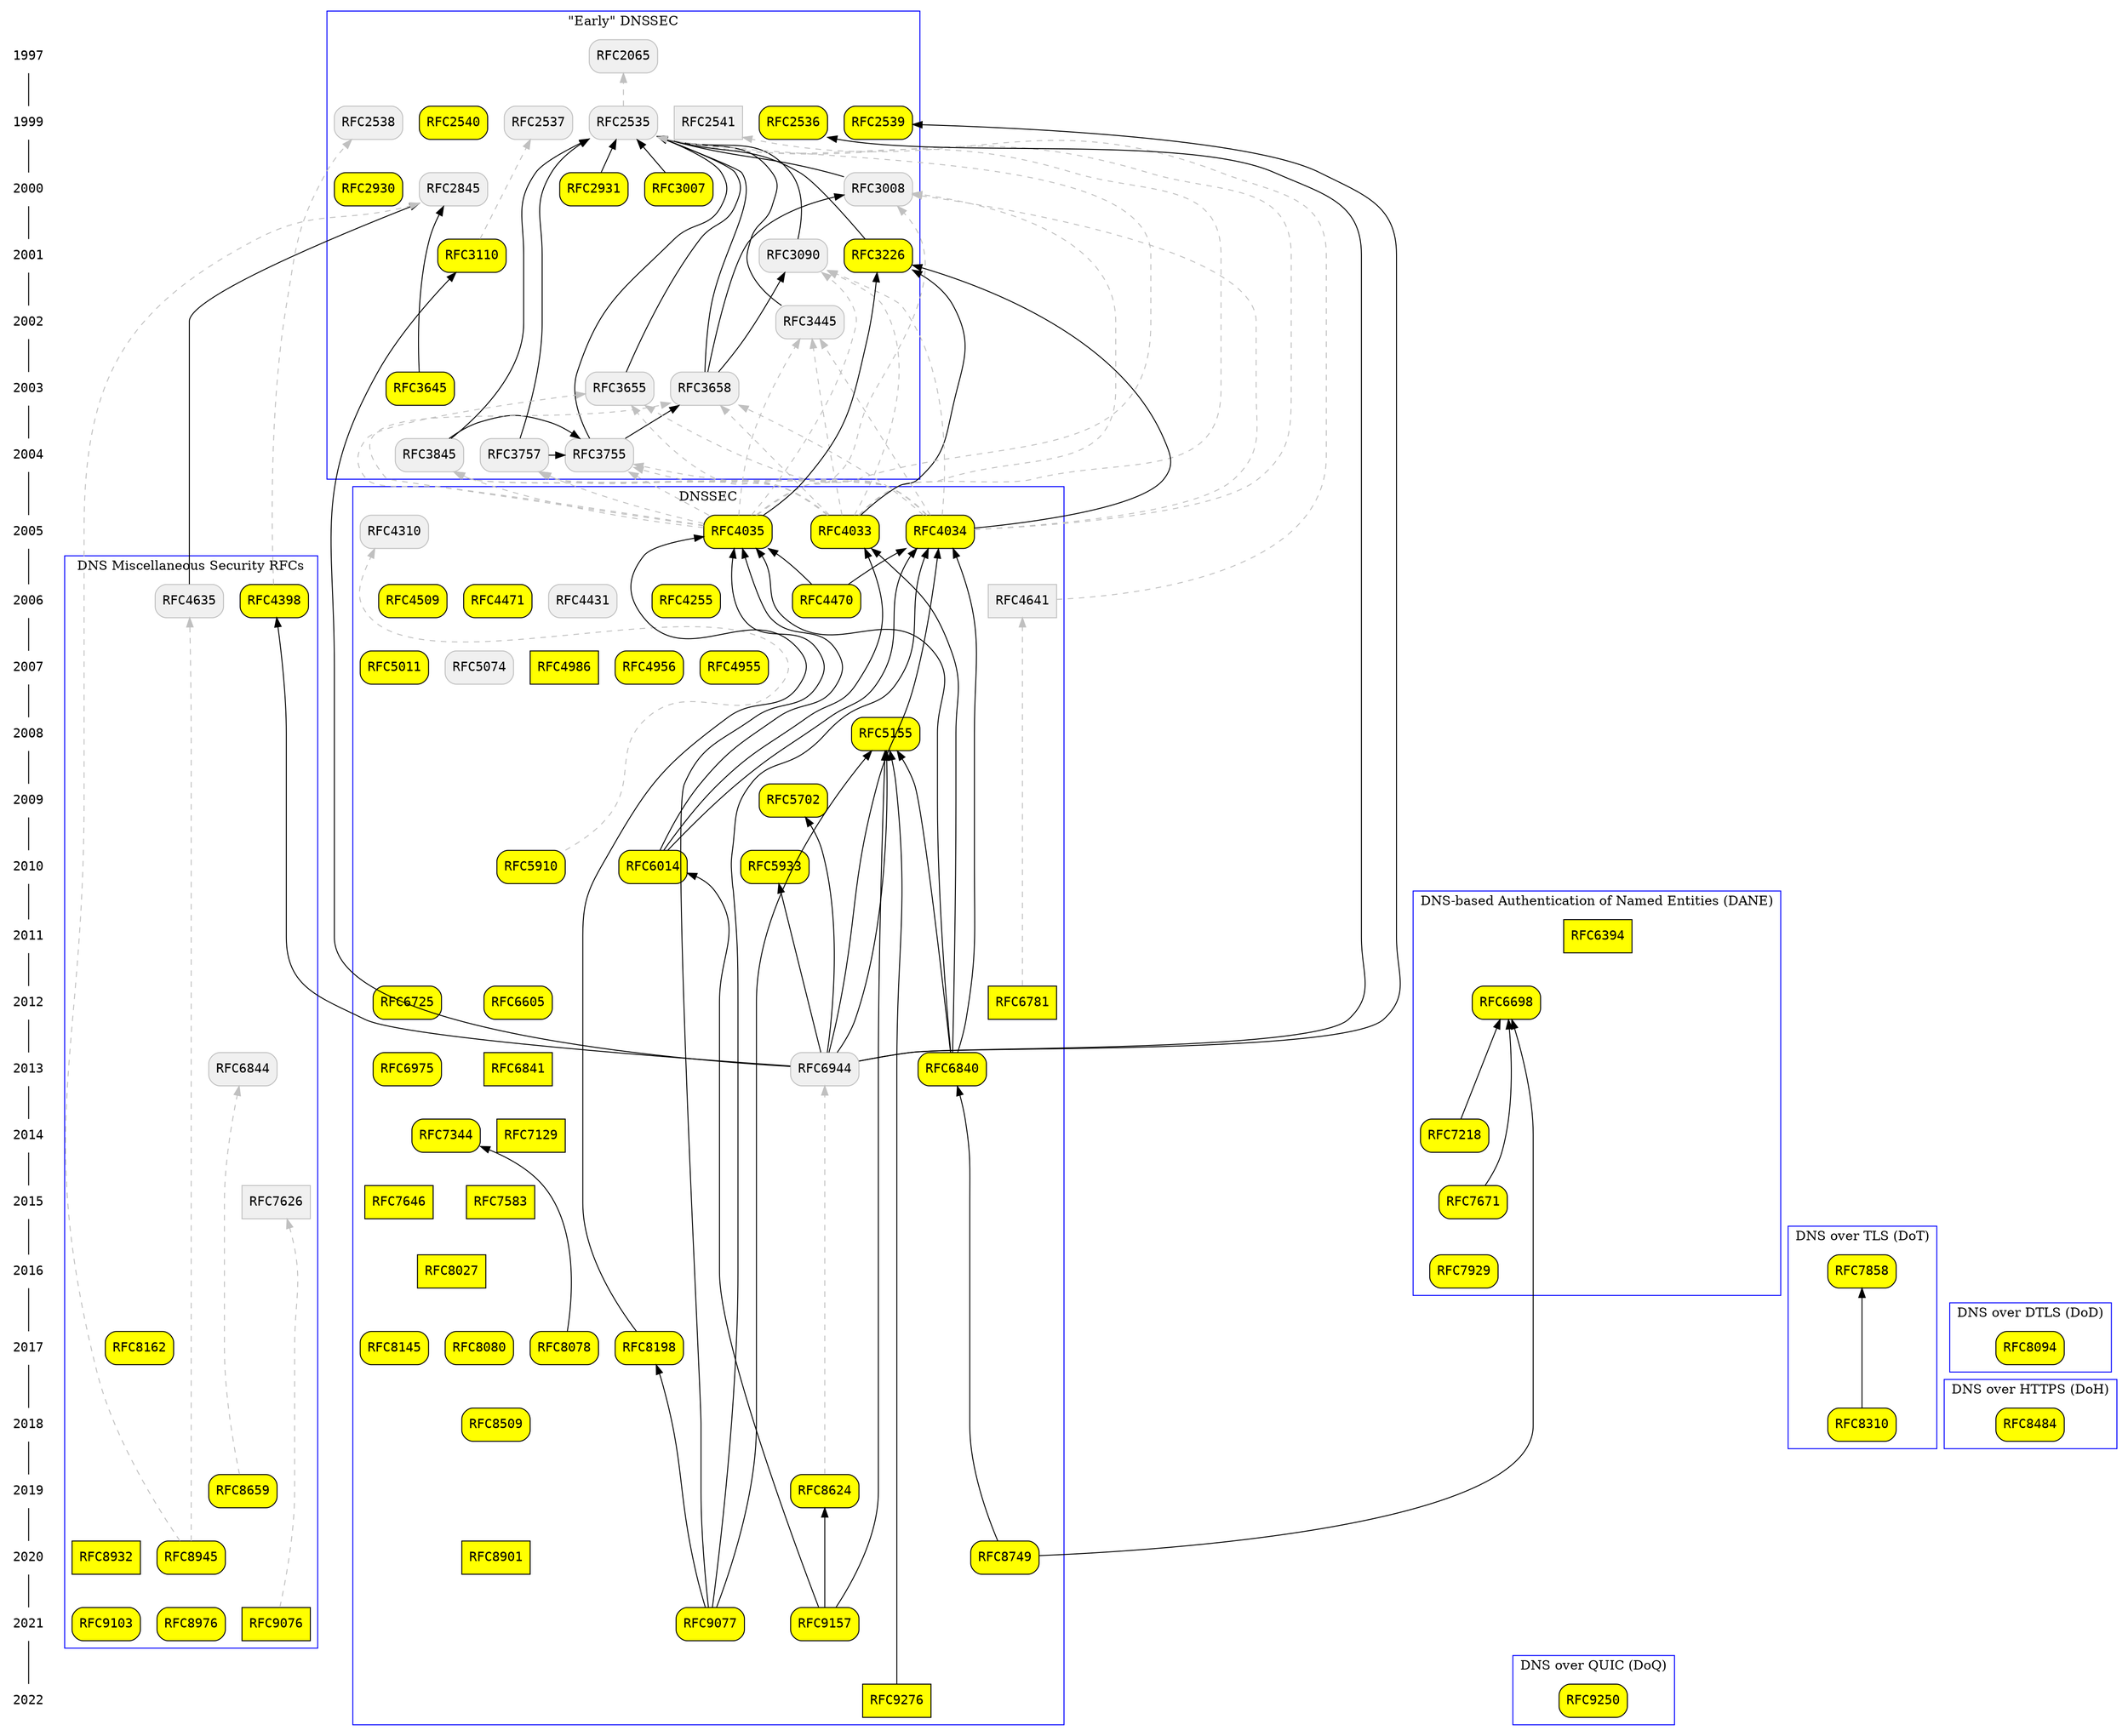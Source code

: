 digraph "DNS Security Mechanisms" {
  newrank=true;
  node [fontname="Courier",target="_blank"];
  {
    node [shape="plaintext"];
    edge [arrowhead="none"];
    1997 -> 1999 -> 2000 -> 2001 -> 2002 -> 2003 -> 2004 -> 2005 -> 2006 -> 2007 -> 2008 -> 2009 -> 2010 -> 2011 -> 2012 -> 2013 -> 2014 -> 2015 -> 2016 -> 2017 -> 2018 -> 2019 -> 2020 -> 2021 -> 2022
  }
  subgraph cluster_prednssec {
    node [fillcolor="yellow",style="filled,rounded",shape="box"];
    RFC2065 [URL="https://datatracker.ietf.org/doc/html/rfc2065"][tooltip="RFC2065: Domain Name System Security Extensions"][fillcolor="#f0f0f0",color="#c0c0c0"];
    RFC2535 [URL="https://datatracker.ietf.org/doc/html/rfc2535"][tooltip="RFC2535: Domain Name System Security Extensions"][fillcolor="#f0f0f0",color="#c0c0c0"];
    RFC2536 [URL="https://datatracker.ietf.org/doc/html/rfc2536"][tooltip="RFC2536: DSA KEYs and SIGs in the Domain Name System (DNS)"];
    RFC2537 [URL="https://datatracker.ietf.org/doc/html/rfc2537"][tooltip="RFC2537: RSA/MD5 KEYs and SIGs in the Domain Name System (DNS)"][fillcolor="#f0f0f0",color="#c0c0c0"];
    RFC2538 [URL="https://datatracker.ietf.org/doc/html/rfc2538"][tooltip="RFC2538: Storing Certificates in the Domain Name System (DNS)"][color="#c0c0c0",fillcolor="#f0f0f0"];
    RFC2539 [URL="https://datatracker.ietf.org/doc/html/rfc2539"][tooltip="RFC2539: Storage of Diffie-Hellman Keys in the Domain Name System (DNS)"];
    RFC2540 [URL="https://datatracker.ietf.org/doc/html/rfc2540"][tooltip="RFC2540: Detached Domain Name System (DNS) Information"];
    RFC2541 [URL="https://datatracker.ietf.org/doc/html/rfc2541"][tooltip="RFC2541: DNS Security Operational Considerations"][style="filled",color="#c0c0c0",fillcolor="#f0f0f0"];
    RFC2845 [URL="https://datatracker.ietf.org/doc/html/rfc2845"][tooltip="RFC2845: Secret Key Transaction Authentication for DNS (TSIG)"][fillcolor="#f0f0f0",color="#c0c0c0"];
    RFC2930 [URL="https://datatracker.ietf.org/doc/html/rfc2930"][tooltip="RFC2930: Secret Key Establishment for DNS (TKEY RR)"];
    RFC2931 [URL="https://datatracker.ietf.org/doc/html/rfc2931"][tooltip="RFC2931: DNS Request and Transaction Signatures ( SIG(0)s )"];
    RFC3007 [URL="https://datatracker.ietf.org/doc/html/rfc3007"][tooltip="RFC3007: Secure Domain Name System (DNS) Dynamic Update"];
    RFC3008 [URL="https://datatracker.ietf.org/doc/html/rfc3008"][tooltip="RFC3008: Domain Name System Security (DNSSEC) Signing Authority"][fillcolor="#f0f0f0",color="#c0c0c0"];
    RFC3090 [URL="https://datatracker.ietf.org/doc/html/rfc3090"][tooltip="RFC3090: DNS Security Extension Clarification on Zone Status"][color="#c0c0c0",fillcolor="#f0f0f0"];
    RFC3110 [URL="https://datatracker.ietf.org/doc/html/rfc3110"][tooltip="RFC3110: RSA/SHA-1 SIGs and RSA KEYs in the Domain Name System (DNS)"];
    RFC3226 [URL="https://datatracker.ietf.org/doc/html/rfc3226"][tooltip="RFC3226: DNSSEC and IPv6 A6 aware server/resolver message size requirements"];
    RFC3445 [URL="https://datatracker.ietf.org/doc/html/rfc3445"][tooltip="RFC3445: Limiting the Scope of the KEY Resource Record (RR)"][color="#c0c0c0",fillcolor="#f0f0f0"];
    RFC3645 [URL="https://datatracker.ietf.org/doc/html/rfc3645"][tooltip="RFC3645: Generic Security Service Algorithm for Secret Key Transaction Authentication for DNS (GSS-TSIG)"];
    RFC3655 [URL="https://datatracker.ietf.org/doc/html/rfc3655"][tooltip="RFC3655: Redefinition of DNS Authenticated Data (AD) bit"][fillcolor="#f0f0f0",color="#c0c0c0"];
    RFC3658 [URL="https://datatracker.ietf.org/doc/html/rfc3658"][tooltip="RFC3658: Delegation Signer (DS) Resource Record (RR)"][color="#c0c0c0",fillcolor="#f0f0f0"];
    RFC3755 [URL="https://datatracker.ietf.org/doc/html/rfc3755"][tooltip="RFC3755: Legacy Resolver Compatibility for Delegation Signer (DS)"][color="#c0c0c0",fillcolor="#f0f0f0"];
    RFC3757 [URL="https://datatracker.ietf.org/doc/html/rfc3757"][tooltip="RFC3757: Domain Name System KEY (DNSKEY) Resource Record (RR) Secure Entry Point (SEP) Flag"][fillcolor="#f0f0f0",color="#c0c0c0"];
    RFC3845 [URL="https://datatracker.ietf.org/doc/html/rfc3845"][tooltip="RFC3845: DNS Security (DNSSEC) NextSECure (NSEC) RDATA Format"][fillcolor="#f0f0f0",color="#c0c0c0"];
    label = "\"Early\" DNSSEC";
    color=blue;
  }
  subgraph cluster_dnssec {
    node [fillcolor="yellow",style="filled,rounded",shape="box"];
    RFC4033 [URL="https://datatracker.ietf.org/doc/html/rfc4033"][tooltip="RFC4033: DNS Security Introduction and Requirements"];
    RFC4034 [URL="https://datatracker.ietf.org/doc/html/rfc4034"][tooltip="RFC4034: Resource Records for the DNS Security Extensions"];
    RFC4035 [URL="https://datatracker.ietf.org/doc/html/rfc4035"][tooltip="RFC4035: Protocol Modifications for the DNS Security Extensions"];
    RFC4255 [URL="https://datatracker.ietf.org/doc/html/rfc4255"][tooltip="RFC4255: Using DNS to Securely Publish Secure Shell (SSH) Key Fingerprints"];
    RFC4310 [URL="https://datatracker.ietf.org/doc/html/rfc4310"][tooltip="RFC4310: Domain Name System (DNS) Security Extensions Mapping for the Extensible Provisioning Protocol (EPP)"][color="#c0c0c0",fillcolor="#f0f0f0"];
    RFC4431 [URL="https://datatracker.ietf.org/doc/html/rfc4431"][tooltip="RFC4431: The DNSSEC Lookaside Validation (DLV) DNS Resource Record"][fillcolor="#f0f0f0",color="#c0c0c0"];
    RFC4470 [URL="https://datatracker.ietf.org/doc/html/rfc4470"][tooltip="RFC4470: Minimally Covering NSEC Records and DNSSEC On-line Signing"];
    RFC4471 [URL="https://datatracker.ietf.org/doc/html/rfc4471"][tooltip="RFC4471: Derivation of DNS Name Predecessor and Successor"];
    RFC4509 [URL="https://datatracker.ietf.org/doc/html/rfc4509"][tooltip="RFC4509: Use of SHA-256 in DNSSEC Delegation Signer (DS) Resource Records (RRs)"];
    RFC4641 [URL="https://datatracker.ietf.org/doc/html/rfc4641"][tooltip="RFC4641: DNSSEC Operational Practices"][color="#c0c0c0",fillcolor="#f0f0f0",style="filled"];
    RFC4955 [URL="https://datatracker.ietf.org/doc/html/rfc4955"][tooltip="RFC4955: DNS Security (DNSSEC) Experiments"];
    RFC4956 [URL="https://datatracker.ietf.org/doc/html/rfc4956"][tooltip="RFC4956: DNS Security (DNSSEC) Opt-In"];
    RFC4986 [URL="https://datatracker.ietf.org/doc/html/rfc4986"][tooltip="RFC4986: Requirements Related to DNS Security (DNSSEC) Trust Anchor Rollover"][style="filled"];
    RFC5074 [URL="https://datatracker.ietf.org/doc/html/rfc5074"][tooltip="RFC5074: DNSSEC Lookaside Validation (DLV)"][fillcolor="#f0f0f0",color="#c0c0c0"];
    RFC5011 [URL="https://datatracker.ietf.org/doc/html/rfc5011"][tooltip="RFC5011: Automated Updates of DNS Security (DNSSEC) Trust Anchors"];
    RFC5155 [URL="https://datatracker.ietf.org/doc/html/rfc5155"][tooltip="RFC5155: DNS Security (DNSSEC) Hashed Authenticated Denial of Existence"];
    RFC5702 [URL="https://datatracker.ietf.org/doc/html/rfc5702"][tooltip="RFC5702: Use of SHA-2 Algorithms with RSA in DNSKEY and RRSIG Resource Records for DNSSEC"];
    RFC5910 [URL="https://datatracker.ietf.org/doc/html/rfc5910"][tooltip="RFC5910: Domain Name System (DNS) Security Extensions Mapping for the Extensible Provisioning Protocol (EPP)"];
    RFC5933 [URL="https://datatracker.ietf.org/doc/html/rfc5933"][tooltip="RFC5933: Use of GOST Signature Algorithms in DNSKEY and RRSIG Resource Records for DNSSEC"];
    RFC6014 [URL="https://datatracker.ietf.org/doc/html/rfc6014"][tooltip="RFC6014: Cryptographic Algorithm Identifier Allocation for DNSSEC"];
    RFC6605 [URL="https://datatracker.ietf.org/doc/html/rfc6605"][tooltip="RFC6605: Elliptic Curve Digital Signature Algorithm (DSA) for DNSSEC"];
    RFC6725 [URL="https://datatracker.ietf.org/doc/html/rfc6725"][tooltip="RFC6725: DNS Security (DNSSEC) DNSKEY Algorithm IANA Registry Updates"];
    RFC6781 [URL="https://datatracker.ietf.org/doc/html/rfc6781"][tooltip="RFC6781: DNSSEC Operational Practices, Version 2"][style="filled"];
    RFC6840 [URL="https://datatracker.ietf.org/doc/html/rfc6840"][tooltip="RFC6840: Clarifications and Implementation Notes for DNS Security (DNSSEC)"];
    RFC6841 [URL="https://datatracker.ietf.org/doc/html/rfc6841"][tooltip="RFC6841: A Framework for DNSSEC Policies and DNSSEC Practice Statements"][style="filled"];
    RFC6944 [URL="https://datatracker.ietf.org/doc/html/rfc6944"][tooltip="RFC6944: Applicability Statement: DNS Security (DNSSEC) DNSKEY Algorithm Implementation Status"][fillcolor="#f0f0f0",color="#c0c0c0"];
    RFC6975 [URL="https://datatracker.ietf.org/doc/html/rfc6975"][tooltip="RFC6975: Signaling Cryptographic Algorithm Understanding in DNS Security Extensions (DNSSEC)"];
    RFC7129 [URL="https://datatracker.ietf.org/doc/html/rfc7129"][tooltip="RFC7129: Authenticated Denial of Existence in the DNS"][style="filled"];
    RFC7344 [URL="https://datatracker.ietf.org/doc/html/rfc7344"][tooltip="RFC7344: Automating DNSSEC Delegation Trust Maintenance"];
    RFC7583 [URL="https://datatracker.ietf.org/doc/html/rfc7583"][tooltip="RFC7583: DNSSEC Key Rollover Timing Considerations"][style="filled"];
    RFC7646 [URL="https://datatracker.ietf.org/doc/html/rfc7646"][tooltip="RFC7646: Definition and Use of DNSSEC Negative Trust Anchors"][style="filled"];
    RFC8027 [URL="https://datatracker.ietf.org/doc/html/rfc8027"][tooltip="RFC8027: DNSSEC Roadblock Avoidance"][style="filled"];
    RFC8078 [URL="https://datatracker.ietf.org/doc/html/rfc8078"][tooltip="RFC8078: Managing DS Records from the Parent via CDS/CDNSKEY"];
    RFC8080 [URL="https://datatracker.ietf.org/doc/html/rfc8080"][tooltip="RFC8080: Edwards-Curve Digital Security Algorithm (EdDSA) for DNSSEC"];
    RFC8145 [URL="https://datatracker.ietf.org/doc/html/rfc8145"][tooltip="RFC8145: Signaling Trust Anchor Knowledge in DNS Security Extensions (DNSSEC)"];
    RFC8198 [URL="https://datatracker.ietf.org/doc/html/rfc8198"][tooltip="RFC8198: Aggressive Use of DNSSEC-Validated Cache"];
    RFC8509 [URL="https://datatracker.ietf.org/doc/html/rfc8509"][tooltip="RFC8509: A Root Key Trust Anchor Sentinel for DNSSEC"];
    RFC8624 [URL="https://datatracker.ietf.org/doc/html/rfc8624"][tooltip="RFC8624: Algorithm Implementation Requirements and Usage Guidance for DNSSEC"];
    RFC8749 [URL="https://datatracker.ietf.org/doc/html/rfc8749"][tooltip="RFC8749: Moving DNSSEC Lookaside Validation (DLV) to Historic Status"];
    RFC8901 [URL="https://datatracker.ietf.org/doc/html/rfc8901"][tooltip="RFC8901: Multi-Signer DNSSEC Models"][style="filled"];
    RFC9077 [URL="https://datatracker.ietf.org/doc/html/rfc9077"][tooltip="RFC9077: NSEC and NSEC3: TTLs and Aggressive Use"];
    RFC9157 [URL="https://datatracker.ietf.org/doc/html/rfc9157"][tooltip="RFC9157: Revised IANA Considerations for DNSSEC"];
    RFC9276 [URL="https://datatracker.ietf.org/doc/html/rfc9276"][tooltip="RFC9276: Guidance for NSEC3 Parameter Settings"][style="filled"];
    label = "DNSSEC";
    color=blue;
  }
  subgraph cluster_dot {
    node [fillcolor="yellow",style="filled,rounded",shape="box"];
    RFC7858 [URL="https://datatracker.ietf.org/doc/html/rfc7858"][tooltip="RFC7858: Specification for DNS over Transport Layer Security (TLS)"];  
    RFC8310 [URL="https://datatracker.ietf.org/doc/html/rfc8310"][tooltip="RFC8310: Usage Profiles for DNS over TLS and DNS over DTLS"];
    label = "DNS over TLS (DoT)";
    color=blue;
  }
  subgraph cluster_doh {
    node [fillcolor="yellow",style="filled,rounded",shape="box"];
    RFC8484 [URL="https://datatracker.ietf.org/doc/html/rfc8484"][tooltip="RFC8484: DNS Queries over HTTPS (DoH)"];
    label = "DNS over HTTPS (DoH)";
    color=blue;
  }
  subgraph cluster_dodtls {
    node [fillcolor="yellow",style="filled,rounded",shape="box"];
    RFC8094 [URL="https://datatracker.ietf.org/doc/html/rfc8094"][tooltip="RFC8094: DNS over Datagram Transport Layer Security (DTLS)"];
    label = "DNS over DTLS (DoD)";
    color=blue;
  }
  subgraph cluster_doq {
    node [fillcolor="yellow",style="filled,rounded",shape="box"];
    RFC9250 [URL="https://datatracker.ietf.org/doc/html/rfc9250"][tooltip="RFC9250: DNS over Dedicated QUIC Connections"];
    label = "DNS over QUIC (DoQ)";
    color=blue;
  }
    subgraph cluster_dane {
    node [fillcolor="yellow",style="filled,rounded",shape="box"];
    RFC6394 [URL="https://datatracker.ietf.org/doc/html/rfc6394"][tooltip="RFC6394: Use Cases and Requirements for DNS-Based Authentication of Named Entities (DANE)"][style="filled"];
    RFC7218 [URL="https://datatracker.ietf.org/doc/html/rfc7218"][tooltip="RFC7218: Adding Acronyms to Simplify Conversations about DNS-Based Authentication of Named Entities (DANE)"];
    RFC7671 [URL="https://datatracker.ietf.org/doc/html/rfc7671"][tooltip="RFC7671: The DNS-Based Authentication of Named Entities (DANE) Protocol: Updates and Operational Guidance"];
    RFC6698 [URL="https://datatracker.ietf.org/doc/html/rfc6698"][tooltip="RFC6698: The DNS-Based Authentication of Named Entities (DANE) Transport Layer Security (TLS) Protocol: TLSA"];
    RFC7929 [URL="https://datatracker.ietf.org/doc/html/rfc7929"][tooltip="RFC7929: DNS-Based Authentication of Named Entities (DANE) Bindings for OpenPGP"];
    label = "DNS-based Authentication of Named Entities (DANE)";
    color=blue;
  }
  subgraph cluster_miscellaneous {
    node [fillcolor="yellow",style="filled,rounded",shape="box"];
    RFC4398 [URL="https://datatracker.ietf.org/doc/html/rfc4398"][tooltip="RFC4398: Storing Certificates in the Domain Name System (DNS)"];
    RFC4635 [URL="https://datatracker.ietf.org/doc/html/rfc4635"][tooltip="RFC4635: HMAC SHA (Hashed Message Authentication Code, Secure Hash Algorithm) TSIG Algorithm Identifiers"][fillcolor="#f0f0f0",color="#c0c0c0"];
    RFC6844 [URL="https://datatracker.ietf.org/doc/html/rfc6844"][tooltip="RFC6844: DNS Certification Authority Authorization (CAA) Resource Record"][fillcolor="#f0f0f0",color="#c0c0c0"];
    RFC7626 [URL="https://datatracker.ietf.org/doc/html/rfc7626"][tooltip="RFC7626: DNS Privacy Considerations"][fillcolor="#f0f0f0",color="#c0c0c0",style="filled"];
    RFC8162 [URL="https://datatracker.ietf.org/doc/html/rfc8162"][tooltip="RFC8162: Using Secure DNS to Associate Certificates with Domain Names for S/MIME"];
    RFC8659 [URL="https://datatracker.ietf.org/doc/html/rfc8659"][tooltip="RFC8659: DNS Certification Authority Authorization (CAA) Resource Record"];
    RFC8932 [URL="https://datatracker.ietf.org/doc/html/rfc8932"][tooltip="RFC8932: Recommendations for DNS Privacy Service Operators"][style="filled"];
    RFC8945 [URL="https://datatracker.ietf.org/doc/html/rfc8945"][tooltip="RFC8945: Secret Key Transaction Authentication for DNS (TSIG)"];
    RFC8976 [URL="https://datatracker.ietf.org/doc/html/rfc8976"][tooltip="RFC8976: Message Digest for DNS Zones"];
    RFC9076 [URL="https://datatracker.ietf.org/doc/html/rfc9076"][tooltip="RFC9076: DNS Privacy Considerations"][style="filled"];
    RFC9103 [URL="https://datatracker.ietf.org/doc/html/rfc9103"][tooltip="RFC9103: DNS Zone Transfer over TLS"];
    label = "DNS Miscellaneous Security RFCs";
    color=blue;
  }
  RFC2535 -> RFC2065 [color="#c0c0c0",style=dashed];
  RFC2931 -> RFC2535;
  RFC3007 -> RFC2535;
  RFC3008 -> RFC2535;
  RFC3090 -> RFC2535;
  RFC3110 -> RFC2537 [color="#c0c0c0",style=dashed];
  RFC3226 -> RFC2535;
  RFC3445 -> RFC2535;
  RFC3645 -> RFC2845;
  RFC3655 -> RFC2535;
  RFC3658 -> RFC3090;
  RFC3658 -> RFC3008;
  RFC3658 -> RFC2535;
  RFC3755 -> RFC3658;
  RFC3755 -> RFC2535;
  RFC3757 -> RFC3755;
  RFC3757 -> RFC2535;
  RFC3845 -> RFC3755;
  RFC3845 -> RFC2535;
  RFC4033 -> RFC3226;
  RFC4033 -> RFC2535 [color="#c0c0c0",style=dashed];
  RFC4033 -> RFC3008 [color="#c0c0c0",style=dashed];
  RFC4033 -> RFC3090 [color="#c0c0c0",style=dashed];
  RFC4033 -> RFC3445 [color="#c0c0c0",style=dashed];
  RFC4033 -> RFC3655 [color="#c0c0c0",style=dashed];
  RFC4033 -> RFC3658 [color="#c0c0c0",style=dashed];
  RFC4033 -> RFC3755 [color="#c0c0c0",style=dashed];
  RFC4033 -> RFC3757 [color="#c0c0c0",style=dashed];
  RFC4033 -> RFC3845 [color="#c0c0c0",style=dashed];
  RFC4034 -> RFC3226;
  RFC4034 -> RFC2535 [color="#c0c0c0",style=dashed];
  RFC4034 -> RFC3008 [color="#c0c0c0",style=dashed];
  RFC4034 -> RFC3090 [color="#c0c0c0",style=dashed];
  RFC4034 -> RFC3445 [color="#c0c0c0",style=dashed];
  RFC4034 -> RFC3655 [color="#c0c0c0",style=dashed];
  RFC4034 -> RFC3658 [color="#c0c0c0",style=dashed];
  RFC4034 -> RFC3755 [color="#c0c0c0",style=dashed];
  RFC4034 -> RFC3757 [color="#c0c0c0",style=dashed];
  RFC4034 -> RFC3845 [color="#c0c0c0",style=dashed];
  RFC4035 -> RFC3226;
  RFC4035 -> RFC2535 [color="#c0c0c0",style=dashed];
  RFC4035 -> RFC3008 [color="#c0c0c0",style=dashed];
  RFC4035 -> RFC3090 [color="#c0c0c0",style=dashed];
  RFC4035 -> RFC3445 [color="#c0c0c0",style=dashed];
  RFC4035 -> RFC3655 [color="#c0c0c0",style=dashed];
  RFC4035 -> RFC3658 [color="#c0c0c0",style=dashed];
  RFC4035 -> RFC3755 [color="#c0c0c0",style=dashed];
  RFC4035 -> RFC3757 [color="#c0c0c0",style=dashed];
  RFC4035 -> RFC3845 [color="#c0c0c0",style=dashed];
  RFC4398 -> RFC2538 [color="#c0c0c0",style=dashed];
  RFC4470 -> RFC4035;
  RFC4470 -> RFC4034;
  RFC4635 -> RFC2845;
  RFC4641 -> RFC2541 [color="#c0c0c0",style=dashed];
  RFC5910 -> RFC4310 [color="#c0c0c0",style=dashed];
  RFC6014 -> RFC4033;
  RFC6014 -> RFC4034;
  RFC6014 -> RFC4035;
  RFC6781 -> RFC4641 [color="#c0c0c0",style=dashed];
  RFC6840 -> RFC4033;
  RFC6840 -> RFC4034;
  RFC6840 -> RFC4035;
  RFC6840 -> RFC5155;
  RFC6944 -> RFC2536;
  RFC6944 -> RFC2539;
  RFC6944 -> RFC3110;
  RFC6944 -> RFC4034;
  RFC6944 -> RFC4398;
  RFC6944 -> RFC5155;
  RFC6944 -> RFC5702;
  RFC6944 -> RFC5933;
  RFC7218 -> RFC6698;
  RFC7671 -> RFC6698;
  RFC8078 -> RFC7344;
  RFC8198 -> RFC4035;
  RFC8310 -> RFC7858;
  RFC8624 -> RFC6944 [color="#c0c0c0",style=dashed];
  RFC8659 -> RFC6844 [color="#c0c0c0",style=dashed];
  RFC8749 -> RFC6698;
  RFC8749 -> RFC6840;
  RFC8945 -> RFC2845 [color="#c0c0c0",style=dashed];
  RFC8945 -> RFC4635 [color="#c0c0c0",style=dashed];
  RFC9076 -> RFC7626 [color="#c0c0c0",style=dashed];
  RFC9077 -> RFC4034;
  RFC9077 -> RFC4035;
  RFC9077 -> RFC5155;
  RFC9077 -> RFC8198;
  RFC9157 -> RFC5155;
  RFC9157 -> RFC6014;
  RFC9157 -> RFC8624;
  RFC9276 -> RFC5155;
  { rank = same; 1997; RFC2065; }
  { rank = same; 1999; RFC2536; RFC2535; RFC2537; RFC2541; RFC2540; RFC2538; RFC2539; }
  { rank = same; 2000; RFC2930; RFC2931; RFC2845; RFC3008; RFC3007; }
  { rank = same; 2001; RFC3090; RFC3110; RFC3226; }
  { rank = same; 2002; RFC3445; }
  { rank = same; 2003; RFC3658; RFC3645; RFC3655; }
  { rank = same; 2004; RFC3845; RFC3755; RFC3757; }
  { rank = same; 2005; RFC4033; RFC4310; RFC4035; RFC4034; }
  { rank = same; 2006; RFC4255; RFC4470; RFC4471; RFC4431; RFC4635; RFC4509; RFC4641; RFC4398; }
  { rank = same; 2007; RFC4986; RFC4956; RFC5011; RFC5074; RFC4955; }
  { rank = same; 2008; RFC5155; }
  { rank = same; 2009; RFC5702; }
  { rank = same; 2010; RFC6014; RFC5910; RFC5933; }
  { rank = same; 2011; RFC6394; }
  { rank = same; 2012; RFC6605; RFC6725; RFC6698; RFC6781; }
  { rank = same; 2013; RFC6841; RFC6840; RFC6944; RFC6975; RFC6844; }
  { rank = same; 2014; RFC7218; RFC7129; RFC7344; }
  { rank = same; 2015; RFC7646; RFC7671; RFC7583; RFC7626; }
  { rank = same; 2016; RFC7929; RFC7858; RFC8027; }
  { rank = same; 2017; RFC8080; RFC8094; RFC8078; RFC8145; RFC8162; RFC8198; }
  { rank = same; 2018; RFC8509; RFC8310; RFC8484; }
  { rank = same; 2019; RFC8659; RFC8624; }
  { rank = same; 2020; RFC8932; RFC8749; RFC8945; RFC8901; }
  { rank = same; 2021; RFC9077; RFC8976; RFC9157; RFC9103; RFC9076; }
  { rank = same; 2022; RFC9276; RFC9250; }
}
